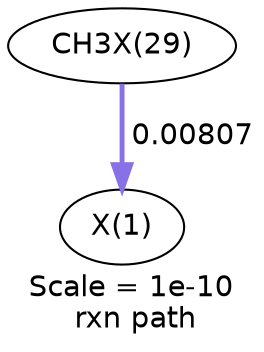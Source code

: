 digraph reaction_paths {
center=1;
s99 -> s95[fontname="Helvetica", style="setlinewidth(2.36)", arrowsize=1.18, color="0.7, 0.508, 0.9"
, label=" 0.00807"];
s95 [ fontname="Helvetica", label="X(1)"];
s99 [ fontname="Helvetica", label="CH3X(29)"];
 label = "Scale = 1e-10\l rxn path";
 fontname = "Helvetica";
}
